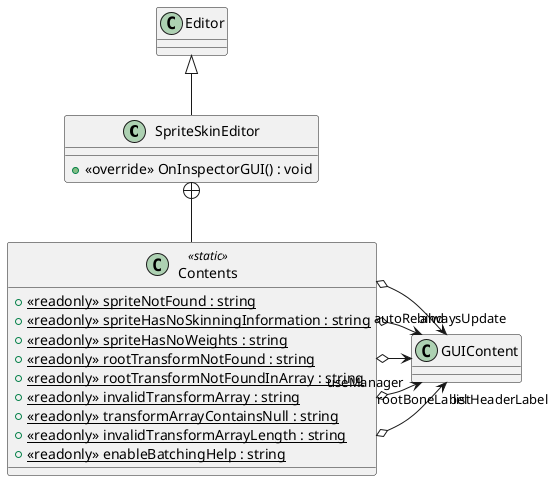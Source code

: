 @startuml
class SpriteSkinEditor {
    + <<override>> OnInspectorGUI() : void
}
class Contents <<static>> {
    + {static} <<readonly>> spriteNotFound : string
    + {static} <<readonly>> spriteHasNoSkinningInformation : string
    + {static} <<readonly>> spriteHasNoWeights : string
    + {static} <<readonly>> rootTransformNotFound : string
    + {static} <<readonly>> rootTransformNotFoundInArray : string
    + {static} <<readonly>> invalidTransformArray : string
    + {static} <<readonly>> transformArrayContainsNull : string
    + {static} <<readonly>> invalidTransformArrayLength : string
    + {static} <<readonly>> enableBatchingHelp : string
}
Editor <|-- SpriteSkinEditor
SpriteSkinEditor +-- Contents
Contents o-> "listHeaderLabel" GUIContent
Contents o-> "rootBoneLabel" GUIContent
Contents o-> "useManager" GUIContent
Contents o-> "alwaysUpdate" GUIContent
Contents o-> "autoRebind" GUIContent
@enduml

